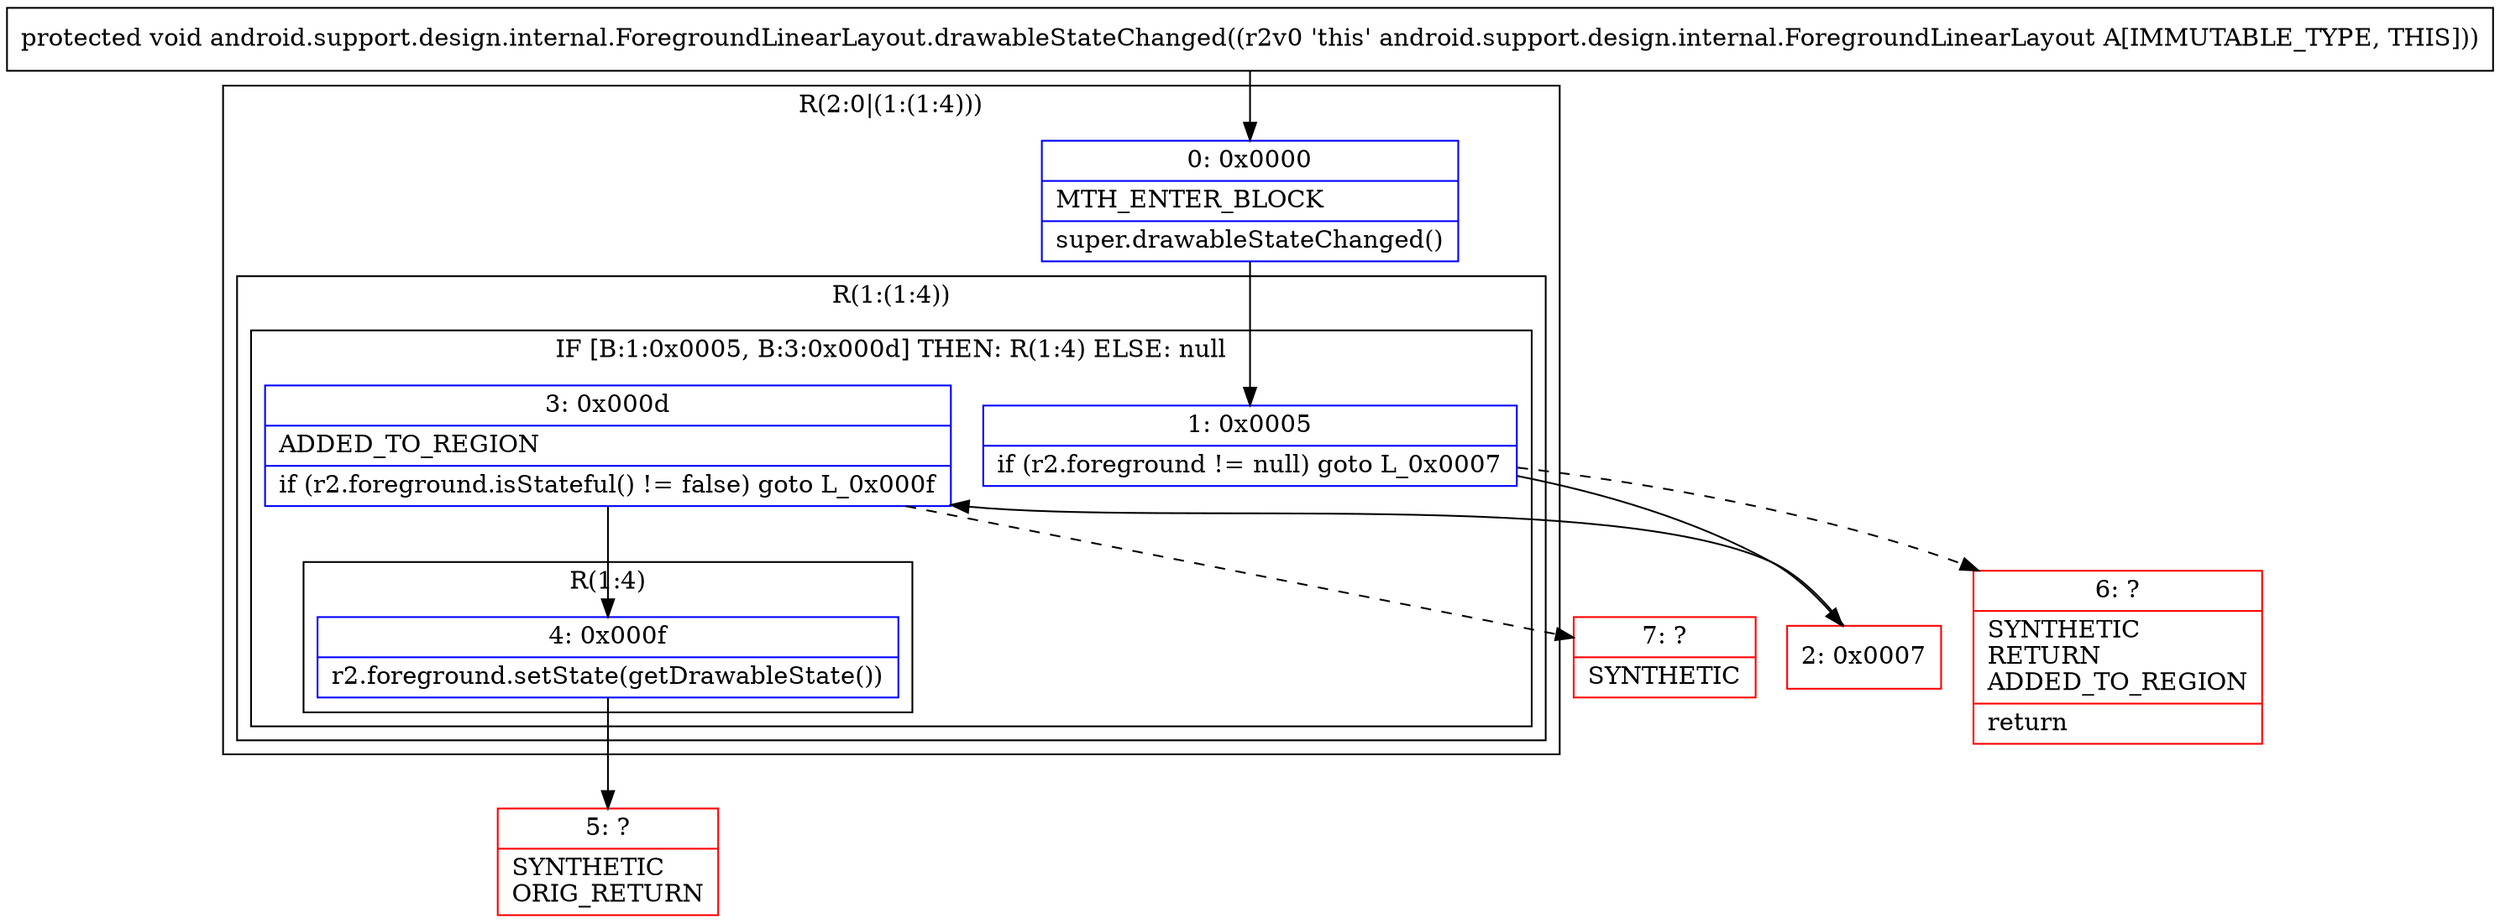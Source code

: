digraph "CFG forandroid.support.design.internal.ForegroundLinearLayout.drawableStateChanged()V" {
subgraph cluster_Region_163497526 {
label = "R(2:0|(1:(1:4)))";
node [shape=record,color=blue];
Node_0 [shape=record,label="{0\:\ 0x0000|MTH_ENTER_BLOCK\l|super.drawableStateChanged()\l}"];
subgraph cluster_Region_222405338 {
label = "R(1:(1:4))";
node [shape=record,color=blue];
subgraph cluster_IfRegion_1541783223 {
label = "IF [B:1:0x0005, B:3:0x000d] THEN: R(1:4) ELSE: null";
node [shape=record,color=blue];
Node_1 [shape=record,label="{1\:\ 0x0005|if (r2.foreground != null) goto L_0x0007\l}"];
Node_3 [shape=record,label="{3\:\ 0x000d|ADDED_TO_REGION\l|if (r2.foreground.isStateful() != false) goto L_0x000f\l}"];
subgraph cluster_Region_745959330 {
label = "R(1:4)";
node [shape=record,color=blue];
Node_4 [shape=record,label="{4\:\ 0x000f|r2.foreground.setState(getDrawableState())\l}"];
}
}
}
}
Node_2 [shape=record,color=red,label="{2\:\ 0x0007}"];
Node_5 [shape=record,color=red,label="{5\:\ ?|SYNTHETIC\lORIG_RETURN\l}"];
Node_6 [shape=record,color=red,label="{6\:\ ?|SYNTHETIC\lRETURN\lADDED_TO_REGION\l|return\l}"];
Node_7 [shape=record,color=red,label="{7\:\ ?|SYNTHETIC\l}"];
MethodNode[shape=record,label="{protected void android.support.design.internal.ForegroundLinearLayout.drawableStateChanged((r2v0 'this' android.support.design.internal.ForegroundLinearLayout A[IMMUTABLE_TYPE, THIS])) }"];
MethodNode -> Node_0;
Node_0 -> Node_1;
Node_1 -> Node_2;
Node_1 -> Node_6[style=dashed];
Node_3 -> Node_4;
Node_3 -> Node_7[style=dashed];
Node_4 -> Node_5;
Node_2 -> Node_3;
}

